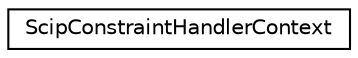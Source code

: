 digraph "Graphical Class Hierarchy"
{
 // LATEX_PDF_SIZE
  edge [fontname="Helvetica",fontsize="10",labelfontname="Helvetica",labelfontsize="10"];
  node [fontname="Helvetica",fontsize="10",shape=record];
  rankdir="LR";
  Node0 [label="ScipConstraintHandlerContext",height=0.2,width=0.4,color="black", fillcolor="white", style="filled",URL="$classoperations__research_1_1_scip_constraint_handler_context.html",tooltip=" "];
}

